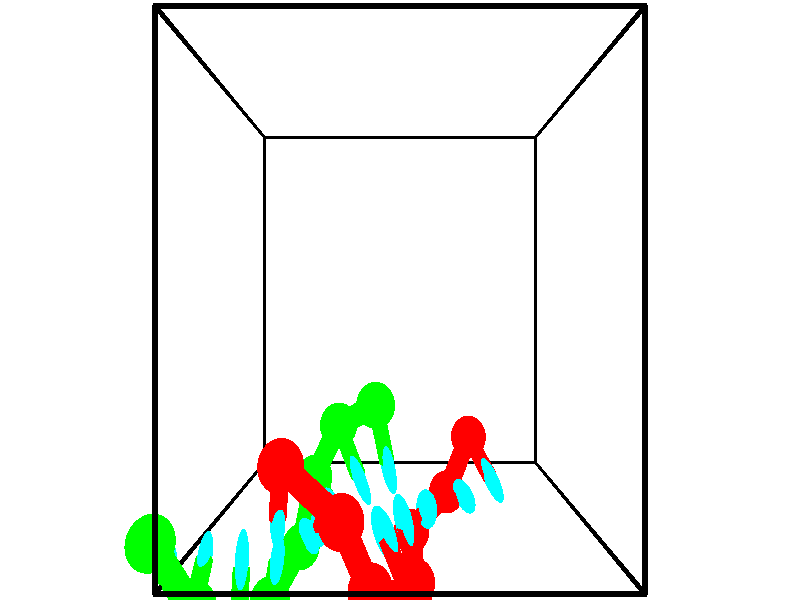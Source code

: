 // switches for output
#declare DRAW_BASES = 1; // possible values are 0, 1; only relevant for DNA ribbons
#declare DRAW_BASES_TYPE = 3; // possible values are 1, 2, 3; only relevant for DNA ribbons
#declare DRAW_FOG = 0; // set to 1 to enable fog

#include "colors.inc"

#include "transforms.inc"
background { rgb <1, 1, 1>}

#default {
   normal{
       ripples 0.25
       frequency 0.20
       turbulence 0.2
       lambda 5
   }
	finish {
		phong 0.1
		phong_size 40.
	}
}

// original window dimensions: 1024x640


// camera settings

camera {
	sky <-0, 1, 0>
	up <-0, 1, 0>
	right 1.6 * <1, 0, 0>
	location <2.5, 2.5, 11.1562>
	look_at <2.5, 2.5, 2.5>
	direction <0, 0, -8.6562>
	angle 67.0682
}


# declare cpy_camera_pos = <2.5, 2.5, 11.1562>;
# if (DRAW_FOG = 1)
fog {
	fog_type 2
	up vnormalize(cpy_camera_pos)
	color rgbt<1,1,1,0.3>
	distance 1e-5
	fog_alt 3e-3
	fog_offset 4
}
# end


// LIGHTS

# declare lum = 6;
global_settings {
	ambient_light rgb lum * <0.05, 0.05, 0.05>
	max_trace_level 15
}# declare cpy_direct_light_amount = 0.25;
light_source
{	1000 * <-1, -1, 1>,
	rgb lum * cpy_direct_light_amount
	parallel
}

light_source
{	1000 * <1, 1, -1>,
	rgb lum * cpy_direct_light_amount
	parallel
}

// strand 0

// nucleotide -1

// particle -1
sphere {
	<3.488125, 0.852853, 2.433043> 0.250000
	pigment { color rgbt <1,0,0,0> }
	no_shadow
}
cylinder {
	<3.635399, 0.628006, 2.729277>,  <3.723763, 0.493098, 2.907017>, 0.100000
	pigment { color rgbt <1,0,0,0> }
	no_shadow
}
cylinder {
	<3.635399, 0.628006, 2.729277>,  <3.488125, 0.852853, 2.433043>, 0.100000
	pigment { color rgbt <1,0,0,0> }
	no_shadow
}

// particle -1
sphere {
	<3.635399, 0.628006, 2.729277> 0.100000
	pigment { color rgbt <1,0,0,0> }
	no_shadow
}
sphere {
	0, 1
	scale<0.080000,0.200000,0.300000>
	matrix <-0.917719, -0.347461, 0.192517,
		0.149108, -0.750530, -0.643794,
		0.368184, -0.562116, 0.740585,
		3.745854, 0.459371, 2.951452>
	pigment { color rgbt <0,1,1,0> }
	no_shadow
}
cylinder {
	<3.172446, 0.190549, 2.430630>,  <3.488125, 0.852853, 2.433043>, 0.130000
	pigment { color rgbt <1,0,0,0> }
	no_shadow
}

// nucleotide -1

// particle -1
sphere {
	<3.172446, 0.190549, 2.430630> 0.250000
	pigment { color rgbt <1,0,0,0> }
	no_shadow
}
cylinder {
	<3.276459, 0.262192, 2.810167>,  <3.338867, 0.305178, 3.037890>, 0.100000
	pigment { color rgbt <1,0,0,0> }
	no_shadow
}
cylinder {
	<3.276459, 0.262192, 2.810167>,  <3.172446, 0.190549, 2.430630>, 0.100000
	pigment { color rgbt <1,0,0,0> }
	no_shadow
}

// particle -1
sphere {
	<3.276459, 0.262192, 2.810167> 0.100000
	pigment { color rgbt <1,0,0,0> }
	no_shadow
}
sphere {
	0, 1
	scale<0.080000,0.200000,0.300000>
	matrix <-0.884212, -0.350692, 0.308519,
		0.388010, -0.919204, 0.067178,
		0.260033, 0.179108, 0.948843,
		3.354469, 0.315924, 3.094820>
	pigment { color rgbt <0,1,1,0> }
	no_shadow
}
cylinder {
	<2.662045, -0.219176, 2.632424>,  <3.172446, 0.190549, 2.430630>, 0.130000
	pigment { color rgbt <1,0,0,0> }
	no_shadow
}

// nucleotide -1

// particle -1
sphere {
	<2.662045, -0.219176, 2.632424> 0.250000
	pigment { color rgbt <1,0,0,0> }
	no_shadow
}
cylinder {
	<2.769316, 0.016006, 2.937681>,  <2.833678, 0.157116, 3.120836>, 0.100000
	pigment { color rgbt <1,0,0,0> }
	no_shadow
}
cylinder {
	<2.769316, 0.016006, 2.937681>,  <2.662045, -0.219176, 2.632424>, 0.100000
	pigment { color rgbt <1,0,0,0> }
	no_shadow
}

// particle -1
sphere {
	<2.769316, 0.016006, 2.937681> 0.100000
	pigment { color rgbt <1,0,0,0> }
	no_shadow
}
sphere {
	0, 1
	scale<0.080000,0.200000,0.300000>
	matrix <-0.892009, -0.147653, 0.427221,
		0.363868, -0.795302, 0.484866,
		0.268178, 0.587957, 0.763143,
		2.849769, 0.192393, 3.166624>
	pigment { color rgbt <0,1,1,0> }
	no_shadow
}
cylinder {
	<2.705590, -0.562622, 3.305193>,  <2.662045, -0.219176, 2.632424>, 0.130000
	pigment { color rgbt <1,0,0,0> }
	no_shadow
}

// nucleotide -1

// particle -1
sphere {
	<2.705590, -0.562622, 3.305193> 0.250000
	pigment { color rgbt <1,0,0,0> }
	no_shadow
}
cylinder {
	<2.613968, -0.173965, 3.328684>,  <2.558995, 0.059228, 3.342778>, 0.100000
	pigment { color rgbt <1,0,0,0> }
	no_shadow
}
cylinder {
	<2.613968, -0.173965, 3.328684>,  <2.705590, -0.562622, 3.305193>, 0.100000
	pigment { color rgbt <1,0,0,0> }
	no_shadow
}

// particle -1
sphere {
	<2.613968, -0.173965, 3.328684> 0.100000
	pigment { color rgbt <1,0,0,0> }
	no_shadow
}
sphere {
	0, 1
	scale<0.080000,0.200000,0.300000>
	matrix <-0.831579, -0.226682, 0.507042,
		0.505975, 0.067304, 0.859918,
		-0.229054, 0.971641, 0.058726,
		2.545252, 0.117527, 3.346302>
	pigment { color rgbt <0,1,1,0> }
	no_shadow
}
cylinder {
	<2.623685, -0.420599, 4.055082>,  <2.705590, -0.562622, 3.305193>, 0.130000
	pigment { color rgbt <1,0,0,0> }
	no_shadow
}

// nucleotide -1

// particle -1
sphere {
	<2.623685, -0.420599, 4.055082> 0.250000
	pigment { color rgbt <1,0,0,0> }
	no_shadow
}
cylinder {
	<2.442015, -0.120338, 3.863146>,  <2.333012, 0.059818, 3.747984>, 0.100000
	pigment { color rgbt <1,0,0,0> }
	no_shadow
}
cylinder {
	<2.442015, -0.120338, 3.863146>,  <2.623685, -0.420599, 4.055082>, 0.100000
	pigment { color rgbt <1,0,0,0> }
	no_shadow
}

// particle -1
sphere {
	<2.442015, -0.120338, 3.863146> 0.100000
	pigment { color rgbt <1,0,0,0> }
	no_shadow
}
sphere {
	0, 1
	scale<0.080000,0.200000,0.300000>
	matrix <-0.790708, -0.091471, 0.605321,
		0.410493, 0.654337, 0.635090,
		-0.454176, 0.750650, -0.479842,
		2.305762, 0.104857, 3.719193>
	pigment { color rgbt <0,1,1,0> }
	no_shadow
}
cylinder {
	<2.177493, -0.156913, 4.554735>,  <2.623685, -0.420599, 4.055082>, 0.130000
	pigment { color rgbt <1,0,0,0> }
	no_shadow
}

// nucleotide -1

// particle -1
sphere {
	<2.177493, -0.156913, 4.554735> 0.250000
	pigment { color rgbt <1,0,0,0> }
	no_shadow
}
cylinder {
	<2.032850, 0.004646, 4.218615>,  <1.946064, 0.101582, 4.016942>, 0.100000
	pigment { color rgbt <1,0,0,0> }
	no_shadow
}
cylinder {
	<2.032850, 0.004646, 4.218615>,  <2.177493, -0.156913, 4.554735>, 0.100000
	pigment { color rgbt <1,0,0,0> }
	no_shadow
}

// particle -1
sphere {
	<2.032850, 0.004646, 4.218615> 0.100000
	pigment { color rgbt <1,0,0,0> }
	no_shadow
}
sphere {
	0, 1
	scale<0.080000,0.200000,0.300000>
	matrix <-0.922540, -0.024734, 0.385108,
		0.134760, 0.914470, 0.381555,
		-0.361607, 0.403897, -0.840302,
		1.924368, 0.125815, 3.966524>
	pigment { color rgbt <0,1,1,0> }
	no_shadow
}
cylinder {
	<1.870944, 0.530945, 4.737798>,  <2.177493, -0.156913, 4.554735>, 0.130000
	pigment { color rgbt <1,0,0,0> }
	no_shadow
}

// nucleotide -1

// particle -1
sphere {
	<1.870944, 0.530945, 4.737798> 0.250000
	pigment { color rgbt <1,0,0,0> }
	no_shadow
}
cylinder {
	<1.698914, 0.408035, 4.398241>,  <1.595695, 0.334289, 4.194507>, 0.100000
	pigment { color rgbt <1,0,0,0> }
	no_shadow
}
cylinder {
	<1.698914, 0.408035, 4.398241>,  <1.870944, 0.530945, 4.737798>, 0.100000
	pigment { color rgbt <1,0,0,0> }
	no_shadow
}

// particle -1
sphere {
	<1.698914, 0.408035, 4.398241> 0.100000
	pigment { color rgbt <1,0,0,0> }
	no_shadow
}
sphere {
	0, 1
	scale<0.080000,0.200000,0.300000>
	matrix <-0.902791, 0.147732, 0.403910,
		0.001297, 0.940084, -0.340940,
		-0.430077, -0.307274, -0.848891,
		1.569890, 0.315853, 4.143574>
	pigment { color rgbt <0,1,1,0> }
	no_shadow
}
cylinder {
	<1.198691, 0.991164, 4.572747>,  <1.870944, 0.530945, 4.737798>, 0.130000
	pigment { color rgbt <1,0,0,0> }
	no_shadow
}

// nucleotide -1

// particle -1
sphere {
	<1.198691, 0.991164, 4.572747> 0.250000
	pigment { color rgbt <1,0,0,0> }
	no_shadow
}
cylinder {
	<1.139872, 0.642754, 4.385262>,  <1.104580, 0.433708, 4.272770>, 0.100000
	pigment { color rgbt <1,0,0,0> }
	no_shadow
}
cylinder {
	<1.139872, 0.642754, 4.385262>,  <1.198691, 0.991164, 4.572747>, 0.100000
	pigment { color rgbt <1,0,0,0> }
	no_shadow
}

// particle -1
sphere {
	<1.139872, 0.642754, 4.385262> 0.100000
	pigment { color rgbt <1,0,0,0> }
	no_shadow
}
sphere {
	0, 1
	scale<0.080000,0.200000,0.300000>
	matrix <-0.936893, -0.029303, 0.348385,
		-0.317187, 0.490364, -0.811748,
		-0.147049, -0.871025, -0.468713,
		1.095757, 0.381446, 4.244648>
	pigment { color rgbt <0,1,1,0> }
	no_shadow
}
// strand 1

// nucleotide -1

// particle -1
sphere {
	<-0.132123, 0.360284, 4.788732> 0.250000
	pigment { color rgbt <0,1,0,0> }
	no_shadow
}
cylinder {
	<-0.162239, 0.153732, 4.447515>,  <-0.180309, 0.029801, 4.242784>, 0.100000
	pigment { color rgbt <0,1,0,0> }
	no_shadow
}
cylinder {
	<-0.162239, 0.153732, 4.447515>,  <-0.132123, 0.360284, 4.788732>, 0.100000
	pigment { color rgbt <0,1,0,0> }
	no_shadow
}

// particle -1
sphere {
	<-0.162239, 0.153732, 4.447515> 0.100000
	pigment { color rgbt <0,1,0,0> }
	no_shadow
}
sphere {
	0, 1
	scale<0.080000,0.200000,0.300000>
	matrix <0.994314, 0.025719, -0.103328,
		0.075296, -0.855973, 0.511508,
		-0.075290, -0.516380, -0.853043,
		-0.184826, -0.001182, 4.191601>
	pigment { color rgbt <0,1,1,0> }
	no_shadow
}
cylinder {
	<0.296777, -0.243099, 4.747256>,  <-0.132123, 0.360284, 4.788732>, 0.130000
	pigment { color rgbt <0,1,0,0> }
	no_shadow
}

// nucleotide -1

// particle -1
sphere {
	<0.296777, -0.243099, 4.747256> 0.250000
	pigment { color rgbt <0,1,0,0> }
	no_shadow
}
cylinder {
	<0.250587, -0.107918, 4.373635>,  <0.222873, -0.026809, 4.149463>, 0.100000
	pigment { color rgbt <0,1,0,0> }
	no_shadow
}
cylinder {
	<0.250587, -0.107918, 4.373635>,  <0.296777, -0.243099, 4.747256>, 0.100000
	pigment { color rgbt <0,1,0,0> }
	no_shadow
}

// particle -1
sphere {
	<0.250587, -0.107918, 4.373635> 0.100000
	pigment { color rgbt <0,1,0,0> }
	no_shadow
}
sphere {
	0, 1
	scale<0.080000,0.200000,0.300000>
	matrix <0.984385, -0.086841, -0.153118,
		-0.132860, -0.937149, -0.322646,
		-0.115475, 0.337952, -0.934053,
		0.215945, -0.006532, 4.093420>
	pigment { color rgbt <0,1,1,0> }
	no_shadow
}
cylinder {
	<0.633303, -0.742248, 4.213913>,  <0.296777, -0.243099, 4.747256>, 0.130000
	pigment { color rgbt <0,1,0,0> }
	no_shadow
}

// nucleotide -1

// particle -1
sphere {
	<0.633303, -0.742248, 4.213913> 0.250000
	pigment { color rgbt <0,1,0,0> }
	no_shadow
}
cylinder {
	<0.633873, -0.355438, 4.112041>,  <0.634215, -0.123353, 4.050917>, 0.100000
	pigment { color rgbt <0,1,0,0> }
	no_shadow
}
cylinder {
	<0.633873, -0.355438, 4.112041>,  <0.633303, -0.742248, 4.213913>, 0.100000
	pigment { color rgbt <0,1,0,0> }
	no_shadow
}

// particle -1
sphere {
	<0.633873, -0.355438, 4.112041> 0.100000
	pigment { color rgbt <0,1,0,0> }
	no_shadow
}
sphere {
	0, 1
	scale<0.080000,0.200000,0.300000>
	matrix <0.972482, -0.060676, -0.224939,
		-0.232974, -0.247353, -0.940500,
		0.001426, 0.967024, -0.254682,
		0.634301, -0.065331, 4.035636>
	pigment { color rgbt <0,1,1,0> }
	no_shadow
}
cylinder {
	<0.852452, -0.680813, 3.500344>,  <0.633303, -0.742248, 4.213913>, 0.130000
	pigment { color rgbt <0,1,0,0> }
	no_shadow
}

// nucleotide -1

// particle -1
sphere {
	<0.852452, -0.680813, 3.500344> 0.250000
	pigment { color rgbt <0,1,0,0> }
	no_shadow
}
cylinder {
	<0.947319, -0.357140, 3.715368>,  <1.004239, -0.162935, 3.844383>, 0.100000
	pigment { color rgbt <0,1,0,0> }
	no_shadow
}
cylinder {
	<0.947319, -0.357140, 3.715368>,  <0.852452, -0.680813, 3.500344>, 0.100000
	pigment { color rgbt <0,1,0,0> }
	no_shadow
}

// particle -1
sphere {
	<0.947319, -0.357140, 3.715368> 0.100000
	pigment { color rgbt <0,1,0,0> }
	no_shadow
}
sphere {
	0, 1
	scale<0.080000,0.200000,0.300000>
	matrix <0.964235, -0.128678, -0.231716,
		-0.118329, 0.573291, -0.810763,
		0.237168, 0.809185, 0.537561,
		1.018469, -0.114384, 3.876637>
	pigment { color rgbt <0,1,1,0> }
	no_shadow
}
cylinder {
	<1.165387, -0.269448, 3.024936>,  <0.852452, -0.680813, 3.500344>, 0.130000
	pigment { color rgbt <0,1,0,0> }
	no_shadow
}

// nucleotide -1

// particle -1
sphere {
	<1.165387, -0.269448, 3.024936> 0.250000
	pigment { color rgbt <0,1,0,0> }
	no_shadow
}
cylinder {
	<1.278526, -0.090286, 3.364201>,  <1.346410, 0.017211, 3.567760>, 0.100000
	pigment { color rgbt <0,1,0,0> }
	no_shadow
}
cylinder {
	<1.278526, -0.090286, 3.364201>,  <1.165387, -0.269448, 3.024936>, 0.100000
	pigment { color rgbt <0,1,0,0> }
	no_shadow
}

// particle -1
sphere {
	<1.278526, -0.090286, 3.364201> 0.100000
	pigment { color rgbt <0,1,0,0> }
	no_shadow
}
sphere {
	0, 1
	scale<0.080000,0.200000,0.300000>
	matrix <0.802991, 0.373061, -0.464793,
		-0.524598, 0.812532, -0.254143,
		0.282848, 0.447904, 0.848162,
		1.363381, 0.044085, 3.618649>
	pigment { color rgbt <0,1,1,0> }
	no_shadow
}
cylinder {
	<1.318146, 0.468878, 2.854437>,  <1.165387, -0.269448, 3.024936>, 0.130000
	pigment { color rgbt <0,1,0,0> }
	no_shadow
}

// nucleotide -1

// particle -1
sphere {
	<1.318146, 0.468878, 2.854437> 0.250000
	pigment { color rgbt <0,1,0,0> }
	no_shadow
}
cylinder {
	<1.512535, 0.362961, 3.187595>,  <1.629168, 0.299411, 3.387491>, 0.100000
	pigment { color rgbt <0,1,0,0> }
	no_shadow
}
cylinder {
	<1.512535, 0.362961, 3.187595>,  <1.318146, 0.468878, 2.854437>, 0.100000
	pigment { color rgbt <0,1,0,0> }
	no_shadow
}

// particle -1
sphere {
	<1.512535, 0.362961, 3.187595> 0.100000
	pigment { color rgbt <0,1,0,0> }
	no_shadow
}
sphere {
	0, 1
	scale<0.080000,0.200000,0.300000>
	matrix <0.857453, 0.328880, -0.395744,
		-0.169133, 0.906490, 0.386873,
		0.485972, -0.264792, 0.832896,
		1.658327, 0.283523, 3.437464>
	pigment { color rgbt <0,1,1,0> }
	no_shadow
}
cylinder {
	<1.673244, 1.095175, 3.014823>,  <1.318146, 0.468878, 2.854437>, 0.130000
	pigment { color rgbt <0,1,0,0> }
	no_shadow
}

// nucleotide -1

// particle -1
sphere {
	<1.673244, 1.095175, 3.014823> 0.250000
	pigment { color rgbt <0,1,0,0> }
	no_shadow
}
cylinder {
	<1.849709, 0.791878, 3.206841>,  <1.955587, 0.609900, 3.322053>, 0.100000
	pigment { color rgbt <0,1,0,0> }
	no_shadow
}
cylinder {
	<1.849709, 0.791878, 3.206841>,  <1.673244, 1.095175, 3.014823>, 0.100000
	pigment { color rgbt <0,1,0,0> }
	no_shadow
}

// particle -1
sphere {
	<1.849709, 0.791878, 3.206841> 0.100000
	pigment { color rgbt <0,1,0,0> }
	no_shadow
}
sphere {
	0, 1
	scale<0.080000,0.200000,0.300000>
	matrix <0.896775, 0.392865, -0.203596,
		-0.034219, 0.520313, 0.853290,
		0.441162, -0.758242, 0.480047,
		1.982057, 0.564405, 3.350856>
	pigment { color rgbt <0,1,1,0> }
	no_shadow
}
cylinder {
	<2.186554, 1.372242, 3.396575>,  <1.673244, 1.095175, 3.014823>, 0.130000
	pigment { color rgbt <0,1,0,0> }
	no_shadow
}

// nucleotide -1

// particle -1
sphere {
	<2.186554, 1.372242, 3.396575> 0.250000
	pigment { color rgbt <0,1,0,0> }
	no_shadow
}
cylinder {
	<2.277267, 0.984428, 3.359540>,  <2.331695, 0.751740, 3.337319>, 0.100000
	pigment { color rgbt <0,1,0,0> }
	no_shadow
}
cylinder {
	<2.277267, 0.984428, 3.359540>,  <2.186554, 1.372242, 3.396575>, 0.100000
	pigment { color rgbt <0,1,0,0> }
	no_shadow
}

// particle -1
sphere {
	<2.277267, 0.984428, 3.359540> 0.100000
	pigment { color rgbt <0,1,0,0> }
	no_shadow
}
sphere {
	0, 1
	scale<0.080000,0.200000,0.300000>
	matrix <0.932249, 0.243609, -0.267518,
		0.281923, -0.025647, 0.959094,
		0.226783, -0.969534, -0.092588,
		2.345302, 0.693568, 3.331764>
	pigment { color rgbt <0,1,1,0> }
	no_shadow
}
// box output
cylinder {
	<0.000000, 0.000000, 0.000000>,  <5.000000, 0.000000, 0.000000>, 0.025000
	pigment { color rgbt <0,0,0,0> }
	no_shadow
}
cylinder {
	<0.000000, 0.000000, 0.000000>,  <0.000000, 5.000000, 0.000000>, 0.025000
	pigment { color rgbt <0,0,0,0> }
	no_shadow
}
cylinder {
	<0.000000, 0.000000, 0.000000>,  <0.000000, 0.000000, 5.000000>, 0.025000
	pigment { color rgbt <0,0,0,0> }
	no_shadow
}
cylinder {
	<5.000000, 5.000000, 5.000000>,  <0.000000, 5.000000, 5.000000>, 0.025000
	pigment { color rgbt <0,0,0,0> }
	no_shadow
}
cylinder {
	<5.000000, 5.000000, 5.000000>,  <5.000000, 0.000000, 5.000000>, 0.025000
	pigment { color rgbt <0,0,0,0> }
	no_shadow
}
cylinder {
	<5.000000, 5.000000, 5.000000>,  <5.000000, 5.000000, 0.000000>, 0.025000
	pigment { color rgbt <0,0,0,0> }
	no_shadow
}
cylinder {
	<0.000000, 0.000000, 5.000000>,  <0.000000, 5.000000, 5.000000>, 0.025000
	pigment { color rgbt <0,0,0,0> }
	no_shadow
}
cylinder {
	<0.000000, 0.000000, 5.000000>,  <5.000000, 0.000000, 5.000000>, 0.025000
	pigment { color rgbt <0,0,0,0> }
	no_shadow
}
cylinder {
	<5.000000, 5.000000, 0.000000>,  <0.000000, 5.000000, 0.000000>, 0.025000
	pigment { color rgbt <0,0,0,0> }
	no_shadow
}
cylinder {
	<5.000000, 5.000000, 0.000000>,  <5.000000, 0.000000, 0.000000>, 0.025000
	pigment { color rgbt <0,0,0,0> }
	no_shadow
}
cylinder {
	<5.000000, 0.000000, 5.000000>,  <5.000000, 0.000000, 0.000000>, 0.025000
	pigment { color rgbt <0,0,0,0> }
	no_shadow
}
cylinder {
	<0.000000, 5.000000, 0.000000>,  <0.000000, 5.000000, 5.000000>, 0.025000
	pigment { color rgbt <0,0,0,0> }
	no_shadow
}
// end of box output
